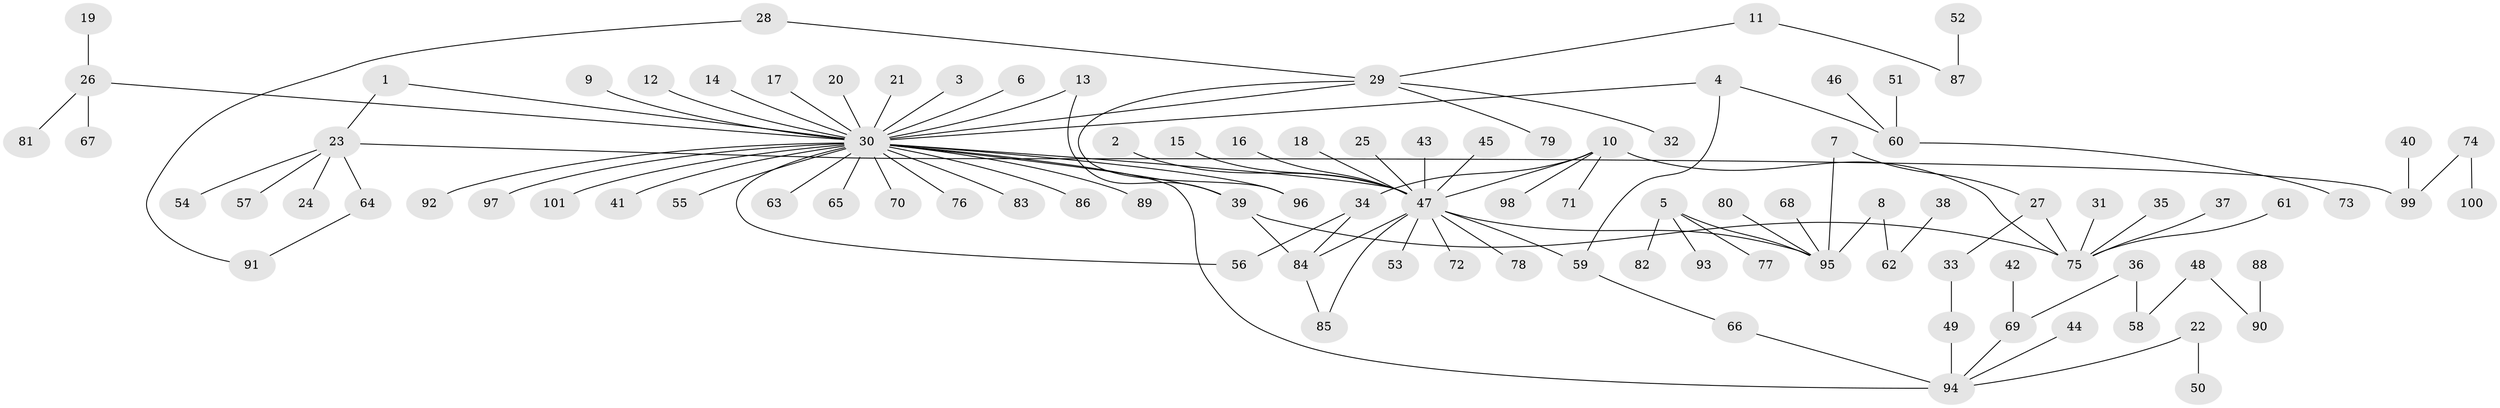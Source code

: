 // original degree distribution, {32: 0.006993006993006993, 17: 0.006993006993006993, 2: 0.22377622377622378, 7: 0.027972027972027972, 1: 0.5734265734265734, 5: 0.027972027972027972, 6: 0.006993006993006993, 3: 0.08391608391608392, 4: 0.03496503496503497, 9: 0.006993006993006993}
// Generated by graph-tools (version 1.1) at 2025/36/03/04/25 23:36:58]
// undirected, 101 vertices, 112 edges
graph export_dot {
  node [color=gray90,style=filled];
  1;
  2;
  3;
  4;
  5;
  6;
  7;
  8;
  9;
  10;
  11;
  12;
  13;
  14;
  15;
  16;
  17;
  18;
  19;
  20;
  21;
  22;
  23;
  24;
  25;
  26;
  27;
  28;
  29;
  30;
  31;
  32;
  33;
  34;
  35;
  36;
  37;
  38;
  39;
  40;
  41;
  42;
  43;
  44;
  45;
  46;
  47;
  48;
  49;
  50;
  51;
  52;
  53;
  54;
  55;
  56;
  57;
  58;
  59;
  60;
  61;
  62;
  63;
  64;
  65;
  66;
  67;
  68;
  69;
  70;
  71;
  72;
  73;
  74;
  75;
  76;
  77;
  78;
  79;
  80;
  81;
  82;
  83;
  84;
  85;
  86;
  87;
  88;
  89;
  90;
  91;
  92;
  93;
  94;
  95;
  96;
  97;
  98;
  99;
  100;
  101;
  1 -- 23 [weight=1.0];
  1 -- 30 [weight=1.0];
  2 -- 47 [weight=1.0];
  3 -- 30 [weight=1.0];
  4 -- 30 [weight=1.0];
  4 -- 59 [weight=1.0];
  4 -- 60 [weight=1.0];
  5 -- 77 [weight=1.0];
  5 -- 82 [weight=1.0];
  5 -- 93 [weight=1.0];
  5 -- 95 [weight=1.0];
  6 -- 30 [weight=1.0];
  7 -- 27 [weight=1.0];
  7 -- 95 [weight=1.0];
  8 -- 62 [weight=1.0];
  8 -- 95 [weight=1.0];
  9 -- 30 [weight=1.0];
  10 -- 34 [weight=1.0];
  10 -- 47 [weight=1.0];
  10 -- 71 [weight=1.0];
  10 -- 75 [weight=2.0];
  10 -- 98 [weight=1.0];
  11 -- 29 [weight=1.0];
  11 -- 87 [weight=1.0];
  12 -- 30 [weight=1.0];
  13 -- 30 [weight=1.0];
  13 -- 39 [weight=1.0];
  14 -- 30 [weight=1.0];
  15 -- 47 [weight=1.0];
  16 -- 47 [weight=1.0];
  17 -- 30 [weight=1.0];
  18 -- 47 [weight=1.0];
  19 -- 26 [weight=1.0];
  20 -- 30 [weight=1.0];
  21 -- 30 [weight=1.0];
  22 -- 50 [weight=1.0];
  22 -- 94 [weight=1.0];
  23 -- 24 [weight=1.0];
  23 -- 54 [weight=1.0];
  23 -- 57 [weight=1.0];
  23 -- 64 [weight=1.0];
  23 -- 99 [weight=1.0];
  25 -- 47 [weight=1.0];
  26 -- 30 [weight=1.0];
  26 -- 67 [weight=1.0];
  26 -- 81 [weight=1.0];
  27 -- 33 [weight=1.0];
  27 -- 75 [weight=1.0];
  28 -- 29 [weight=1.0];
  28 -- 91 [weight=1.0];
  29 -- 30 [weight=1.0];
  29 -- 32 [weight=1.0];
  29 -- 79 [weight=1.0];
  29 -- 96 [weight=1.0];
  30 -- 39 [weight=1.0];
  30 -- 41 [weight=1.0];
  30 -- 47 [weight=1.0];
  30 -- 55 [weight=1.0];
  30 -- 56 [weight=1.0];
  30 -- 63 [weight=1.0];
  30 -- 65 [weight=1.0];
  30 -- 70 [weight=1.0];
  30 -- 76 [weight=1.0];
  30 -- 83 [weight=1.0];
  30 -- 86 [weight=1.0];
  30 -- 89 [weight=1.0];
  30 -- 92 [weight=1.0];
  30 -- 94 [weight=1.0];
  30 -- 96 [weight=1.0];
  30 -- 97 [weight=1.0];
  30 -- 101 [weight=1.0];
  31 -- 75 [weight=1.0];
  33 -- 49 [weight=1.0];
  34 -- 56 [weight=1.0];
  34 -- 84 [weight=1.0];
  35 -- 75 [weight=1.0];
  36 -- 58 [weight=1.0];
  36 -- 69 [weight=1.0];
  37 -- 75 [weight=1.0];
  38 -- 62 [weight=1.0];
  39 -- 75 [weight=1.0];
  39 -- 84 [weight=1.0];
  40 -- 99 [weight=1.0];
  42 -- 69 [weight=1.0];
  43 -- 47 [weight=1.0];
  44 -- 94 [weight=1.0];
  45 -- 47 [weight=1.0];
  46 -- 60 [weight=1.0];
  47 -- 53 [weight=1.0];
  47 -- 59 [weight=1.0];
  47 -- 72 [weight=1.0];
  47 -- 78 [weight=1.0];
  47 -- 84 [weight=1.0];
  47 -- 85 [weight=1.0];
  47 -- 95 [weight=1.0];
  48 -- 58 [weight=1.0];
  48 -- 90 [weight=1.0];
  49 -- 94 [weight=2.0];
  51 -- 60 [weight=1.0];
  52 -- 87 [weight=1.0];
  59 -- 66 [weight=1.0];
  60 -- 73 [weight=1.0];
  61 -- 75 [weight=1.0];
  64 -- 91 [weight=1.0];
  66 -- 94 [weight=1.0];
  68 -- 95 [weight=1.0];
  69 -- 94 [weight=1.0];
  74 -- 99 [weight=1.0];
  74 -- 100 [weight=1.0];
  80 -- 95 [weight=1.0];
  84 -- 85 [weight=1.0];
  88 -- 90 [weight=1.0];
}

